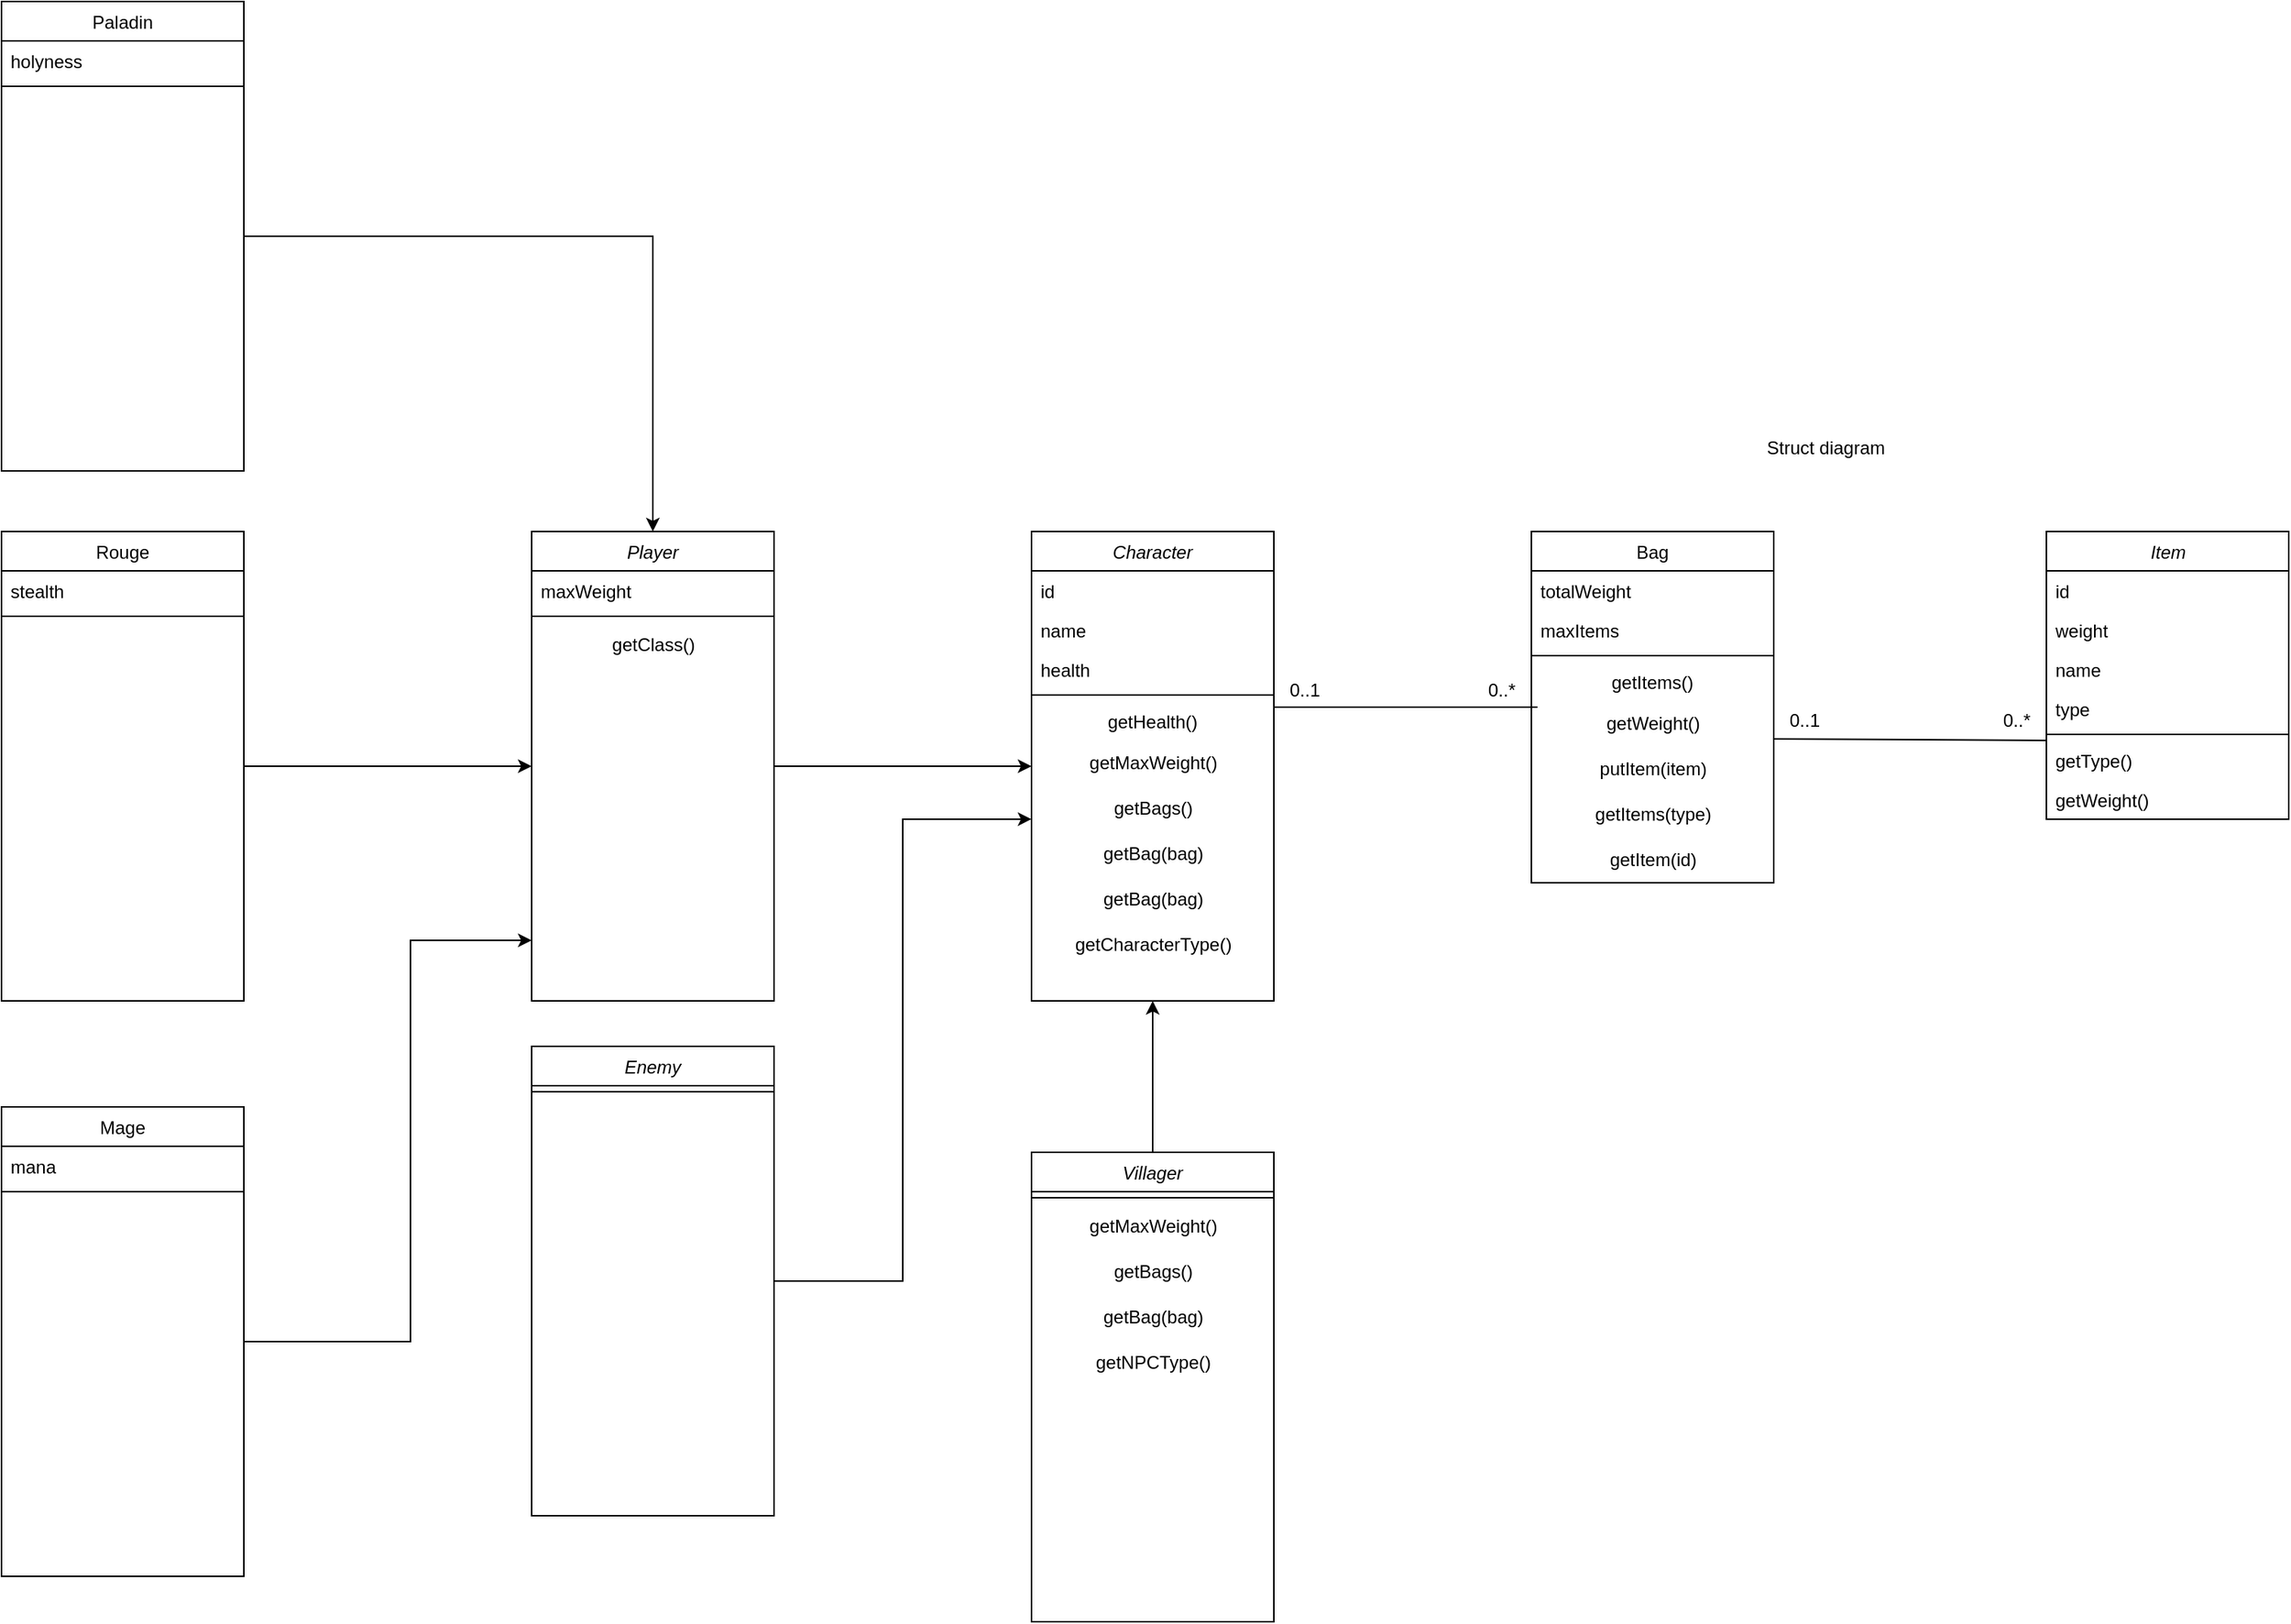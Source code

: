 <mxfile version="28.2.5">
  <diagram id="C5RBs43oDa-KdzZeNtuy" name="Page-1">
    <mxGraphModel dx="2356" dy="2756" grid="1" gridSize="10" guides="1" tooltips="1" connect="1" arrows="1" fold="1" page="1" pageScale="1" pageWidth="827" pageHeight="1169" math="0" shadow="0">
      <root>
        <mxCell id="WIyWlLk6GJQsqaUBKTNV-0" />
        <mxCell id="WIyWlLk6GJQsqaUBKTNV-1" parent="WIyWlLk6GJQsqaUBKTNV-0" />
        <mxCell id="0wpJqAecj9dKehnwzgmQ-12" style="rounded=0;orthogonalLoop=1;jettySize=auto;html=1;entryX=0;entryY=0;entryDx=0;entryDy=0;entryPerimeter=0;endArrow=none;endFill=0;exitX=1;exitY=0.833;exitDx=0;exitDy=0;exitPerimeter=0;" parent="WIyWlLk6GJQsqaUBKTNV-1" source="0wpJqAecj9dKehnwzgmQ-7" target="0wpJqAecj9dKehnwzgmQ-6" edge="1">
          <mxGeometry relative="1" as="geometry" />
        </mxCell>
        <mxCell id="zkfFHV4jXpPFQw0GAbJ--0" value="Bag" style="swimlane;fontStyle=0;align=center;verticalAlign=top;childLayout=stackLayout;horizontal=1;startSize=26;horizontalStack=0;resizeParent=1;resizeLast=0;collapsible=1;marginBottom=0;rounded=0;shadow=0;strokeWidth=1;" parent="WIyWlLk6GJQsqaUBKTNV-1" vertex="1">
          <mxGeometry x="220" y="120" width="160" height="232" as="geometry">
            <mxRectangle x="230" y="140" width="160" height="26" as="alternateBounds" />
          </mxGeometry>
        </mxCell>
        <mxCell id="zkfFHV4jXpPFQw0GAbJ--1" value="totalWeight" style="text;align=left;verticalAlign=top;spacingLeft=4;spacingRight=4;overflow=hidden;rotatable=0;points=[[0,0.5],[1,0.5]];portConstraint=eastwest;" parent="zkfFHV4jXpPFQw0GAbJ--0" vertex="1">
          <mxGeometry y="26" width="160" height="26" as="geometry" />
        </mxCell>
        <mxCell id="0wpJqAecj9dKehnwzgmQ-1" value="maxItems" style="text;align=left;verticalAlign=top;spacingLeft=4;spacingRight=4;overflow=hidden;rotatable=0;points=[[0,0.5],[1,0.5]];portConstraint=eastwest;rounded=0;shadow=0;html=0;" parent="zkfFHV4jXpPFQw0GAbJ--0" vertex="1">
          <mxGeometry y="52" width="160" height="26" as="geometry" />
        </mxCell>
        <mxCell id="zkfFHV4jXpPFQw0GAbJ--4" value="" style="line;html=1;strokeWidth=1;align=left;verticalAlign=middle;spacingTop=-1;spacingLeft=3;spacingRight=3;rotatable=0;labelPosition=right;points=[];portConstraint=eastwest;" parent="zkfFHV4jXpPFQw0GAbJ--0" vertex="1">
          <mxGeometry y="78" width="160" height="8" as="geometry" />
        </mxCell>
        <mxCell id="zkfFHV4jXpPFQw0GAbJ--5" value="getItems()" style="text;align=center;verticalAlign=top;spacingLeft=4;spacingRight=4;overflow=hidden;rotatable=0;points=[[0,0.5],[1,0.5]];portConstraint=eastwest;" parent="zkfFHV4jXpPFQw0GAbJ--0" vertex="1">
          <mxGeometry y="86" width="160" height="26" as="geometry" />
        </mxCell>
        <mxCell id="0wpJqAecj9dKehnwzgmQ-7" value="getWeight()" style="text;html=1;align=center;verticalAlign=middle;resizable=0;points=[];autosize=1;strokeColor=none;fillColor=none;" parent="zkfFHV4jXpPFQw0GAbJ--0" vertex="1">
          <mxGeometry y="112" width="160" height="30" as="geometry" />
        </mxCell>
        <mxCell id="0wpJqAecj9dKehnwzgmQ-8" value="putItem(item)" style="text;html=1;align=center;verticalAlign=middle;resizable=0;points=[];autosize=1;strokeColor=none;fillColor=none;" parent="zkfFHV4jXpPFQw0GAbJ--0" vertex="1">
          <mxGeometry y="142" width="160" height="30" as="geometry" />
        </mxCell>
        <mxCell id="0wpJqAecj9dKehnwzgmQ-9" value="getItems(type)" style="text;html=1;align=center;verticalAlign=middle;resizable=0;points=[];autosize=1;strokeColor=none;fillColor=none;" parent="zkfFHV4jXpPFQw0GAbJ--0" vertex="1">
          <mxGeometry y="172" width="160" height="30" as="geometry" />
        </mxCell>
        <mxCell id="0wpJqAecj9dKehnwzgmQ-10" value="getItem(id)" style="text;html=1;align=center;verticalAlign=middle;resizable=0;points=[];autosize=1;strokeColor=none;fillColor=none;" parent="zkfFHV4jXpPFQw0GAbJ--0" vertex="1">
          <mxGeometry y="202" width="160" height="30" as="geometry" />
        </mxCell>
        <mxCell id="0wpJqAecj9dKehnwzgmQ-0" value="Struct diagram" style="text;html=1;align=center;verticalAlign=middle;resizable=0;points=[];autosize=1;strokeColor=none;fillColor=none;" parent="WIyWlLk6GJQsqaUBKTNV-1" vertex="1">
          <mxGeometry x="364" y="50" width="100" height="30" as="geometry" />
        </mxCell>
        <mxCell id="0wpJqAecj9dKehnwzgmQ-2" value="Item" style="swimlane;fontStyle=2;align=center;verticalAlign=top;childLayout=stackLayout;horizontal=1;startSize=26;horizontalStack=0;resizeParent=1;resizeLast=0;collapsible=1;marginBottom=0;rounded=0;shadow=0;strokeWidth=1;html=1;" parent="WIyWlLk6GJQsqaUBKTNV-1" vertex="1">
          <mxGeometry x="560" y="120" width="160" height="190" as="geometry">
            <mxRectangle x="230" y="140" width="160" height="26" as="alternateBounds" />
          </mxGeometry>
        </mxCell>
        <mxCell id="0wpJqAecj9dKehnwzgmQ-11" value="id" style="text;align=left;verticalAlign=top;spacingLeft=4;spacingRight=4;overflow=hidden;rotatable=0;points=[[0,0.5],[1,0.5]];portConstraint=eastwest;" parent="0wpJqAecj9dKehnwzgmQ-2" vertex="1">
          <mxGeometry y="26" width="160" height="26" as="geometry" />
        </mxCell>
        <mxCell id="0wpJqAecj9dKehnwzgmQ-3" value="weight" style="text;align=left;verticalAlign=top;spacingLeft=4;spacingRight=4;overflow=hidden;rotatable=0;points=[[0,0.5],[1,0.5]];portConstraint=eastwest;" parent="0wpJqAecj9dKehnwzgmQ-2" vertex="1">
          <mxGeometry y="52" width="160" height="26" as="geometry" />
        </mxCell>
        <mxCell id="0wpJqAecj9dKehnwzgmQ-16" value="name" style="text;align=left;verticalAlign=top;spacingLeft=4;spacingRight=4;overflow=hidden;rotatable=0;points=[[0,0.5],[1,0.5]];portConstraint=eastwest;" parent="0wpJqAecj9dKehnwzgmQ-2" vertex="1">
          <mxGeometry y="78" width="160" height="26" as="geometry" />
        </mxCell>
        <mxCell id="0wpJqAecj9dKehnwzgmQ-4" value="type" style="text;align=left;verticalAlign=top;spacingLeft=4;spacingRight=4;overflow=hidden;rotatable=0;points=[[0,0.5],[1,0.5]];portConstraint=eastwest;rounded=0;shadow=0;html=0;" parent="0wpJqAecj9dKehnwzgmQ-2" vertex="1">
          <mxGeometry y="104" width="160" height="26" as="geometry" />
        </mxCell>
        <mxCell id="0wpJqAecj9dKehnwzgmQ-5" value="" style="line;html=1;strokeWidth=1;align=left;verticalAlign=middle;spacingTop=-1;spacingLeft=3;spacingRight=3;rotatable=0;labelPosition=right;points=[];portConstraint=eastwest;" parent="0wpJqAecj9dKehnwzgmQ-2" vertex="1">
          <mxGeometry y="130" width="160" height="8" as="geometry" />
        </mxCell>
        <mxCell id="0wpJqAecj9dKehnwzgmQ-6" value="getType()" style="text;align=left;verticalAlign=top;spacingLeft=4;spacingRight=4;overflow=hidden;rotatable=0;points=[[0,0.5],[1,0.5]];portConstraint=eastwest;" parent="0wpJqAecj9dKehnwzgmQ-2" vertex="1">
          <mxGeometry y="138" width="160" height="26" as="geometry" />
        </mxCell>
        <mxCell id="0wpJqAecj9dKehnwzgmQ-15" value="getWeight()" style="text;align=left;verticalAlign=top;spacingLeft=4;spacingRight=4;overflow=hidden;rotatable=0;points=[[0,0.5],[1,0.5]];portConstraint=eastwest;" parent="0wpJqAecj9dKehnwzgmQ-2" vertex="1">
          <mxGeometry y="164" width="160" height="26" as="geometry" />
        </mxCell>
        <mxCell id="0wpJqAecj9dKehnwzgmQ-13" value="0..1" style="text;html=1;align=center;verticalAlign=middle;resizable=0;points=[];autosize=1;strokeColor=none;fillColor=none;" parent="WIyWlLk6GJQsqaUBKTNV-1" vertex="1">
          <mxGeometry x="380" y="230" width="40" height="30" as="geometry" />
        </mxCell>
        <mxCell id="0wpJqAecj9dKehnwzgmQ-14" value="0..*" style="text;html=1;align=center;verticalAlign=middle;resizable=0;points=[];autosize=1;strokeColor=none;fillColor=none;" parent="WIyWlLk6GJQsqaUBKTNV-1" vertex="1">
          <mxGeometry x="520" y="230" width="40" height="30" as="geometry" />
        </mxCell>
        <mxCell id="0wpJqAecj9dKehnwzgmQ-17" value="Character" style="swimlane;fontStyle=2;align=center;verticalAlign=top;childLayout=stackLayout;horizontal=1;startSize=26;horizontalStack=0;resizeParent=1;resizeLast=0;collapsible=1;marginBottom=0;rounded=0;shadow=0;strokeWidth=1;" parent="WIyWlLk6GJQsqaUBKTNV-1" vertex="1">
          <mxGeometry x="-110" y="120" width="160" height="310" as="geometry">
            <mxRectangle x="230" y="140" width="160" height="26" as="alternateBounds" />
          </mxGeometry>
        </mxCell>
        <mxCell id="0wpJqAecj9dKehnwzgmQ-30" value="id" style="text;align=left;verticalAlign=top;spacingLeft=4;spacingRight=4;overflow=hidden;rotatable=0;points=[[0,0.5],[1,0.5]];portConstraint=eastwest;rounded=0;shadow=0;html=0;" parent="0wpJqAecj9dKehnwzgmQ-17" vertex="1">
          <mxGeometry y="26" width="160" height="26" as="geometry" />
        </mxCell>
        <mxCell id="0wpJqAecj9dKehnwzgmQ-19" value="name" style="text;align=left;verticalAlign=top;spacingLeft=4;spacingRight=4;overflow=hidden;rotatable=0;points=[[0,0.5],[1,0.5]];portConstraint=eastwest;rounded=0;shadow=0;html=0;" parent="0wpJqAecj9dKehnwzgmQ-17" vertex="1">
          <mxGeometry y="52" width="160" height="26" as="geometry" />
        </mxCell>
        <mxCell id="0wpJqAecj9dKehnwzgmQ-31" value="health" style="text;align=left;verticalAlign=top;spacingLeft=4;spacingRight=4;overflow=hidden;rotatable=0;points=[[0,0.5],[1,0.5]];portConstraint=eastwest;rounded=0;shadow=0;html=0;" parent="0wpJqAecj9dKehnwzgmQ-17" vertex="1">
          <mxGeometry y="78" width="160" height="26" as="geometry" />
        </mxCell>
        <mxCell id="0wpJqAecj9dKehnwzgmQ-20" value="" style="line;html=1;strokeWidth=1;align=left;verticalAlign=middle;spacingTop=-1;spacingLeft=3;spacingRight=3;rotatable=0;labelPosition=right;points=[];portConstraint=eastwest;" parent="0wpJqAecj9dKehnwzgmQ-17" vertex="1">
          <mxGeometry y="104" width="160" height="8" as="geometry" />
        </mxCell>
        <mxCell id="0wpJqAecj9dKehnwzgmQ-21" value="getHealth()" style="text;align=center;verticalAlign=top;spacingLeft=4;spacingRight=4;overflow=hidden;rotatable=0;points=[[0,0.5],[1,0.5]];portConstraint=eastwest;" parent="0wpJqAecj9dKehnwzgmQ-17" vertex="1">
          <mxGeometry y="112" width="160" height="26" as="geometry" />
        </mxCell>
        <mxCell id="0wpJqAecj9dKehnwzgmQ-22" value="getMaxWeight()" style="text;html=1;align=center;verticalAlign=middle;resizable=0;points=[];autosize=1;strokeColor=none;fillColor=none;" parent="0wpJqAecj9dKehnwzgmQ-17" vertex="1">
          <mxGeometry y="138" width="160" height="30" as="geometry" />
        </mxCell>
        <mxCell id="0wpJqAecj9dKehnwzgmQ-23" value="getBags()" style="text;html=1;align=center;verticalAlign=middle;resizable=0;points=[];autosize=1;strokeColor=none;fillColor=none;" parent="0wpJqAecj9dKehnwzgmQ-17" vertex="1">
          <mxGeometry y="168" width="160" height="30" as="geometry" />
        </mxCell>
        <mxCell id="0wpJqAecj9dKehnwzgmQ-24" value="getBag(bag)" style="text;html=1;align=center;verticalAlign=middle;resizable=0;points=[];autosize=1;strokeColor=none;fillColor=none;" parent="0wpJqAecj9dKehnwzgmQ-17" vertex="1">
          <mxGeometry y="198" width="160" height="30" as="geometry" />
        </mxCell>
        <mxCell id="0wpJqAecj9dKehnwzgmQ-71" value="getBag(bag)" style="text;html=1;align=center;verticalAlign=middle;resizable=0;points=[];autosize=1;strokeColor=none;fillColor=none;" parent="0wpJqAecj9dKehnwzgmQ-17" vertex="1">
          <mxGeometry y="228" width="160" height="30" as="geometry" />
        </mxCell>
        <mxCell id="0wpJqAecj9dKehnwzgmQ-72" value="getCharacterType()" style="text;html=1;align=center;verticalAlign=middle;resizable=0;points=[];autosize=1;strokeColor=none;fillColor=none;" parent="0wpJqAecj9dKehnwzgmQ-17" vertex="1">
          <mxGeometry y="258" width="160" height="30" as="geometry" />
        </mxCell>
        <mxCell id="0wpJqAecj9dKehnwzgmQ-26" style="edgeStyle=orthogonalEdgeStyle;rounded=0;orthogonalLoop=1;jettySize=auto;html=1;entryX=0.025;entryY=0.133;entryDx=0;entryDy=0;entryPerimeter=0;endArrow=none;endFill=0;" parent="WIyWlLk6GJQsqaUBKTNV-1" source="0wpJqAecj9dKehnwzgmQ-17" target="0wpJqAecj9dKehnwzgmQ-7" edge="1">
          <mxGeometry relative="1" as="geometry">
            <Array as="points">
              <mxPoint x="90" y="236" />
              <mxPoint x="90" y="236" />
            </Array>
          </mxGeometry>
        </mxCell>
        <mxCell id="0wpJqAecj9dKehnwzgmQ-27" value="0..*" style="text;html=1;align=center;verticalAlign=middle;resizable=0;points=[];autosize=1;strokeColor=none;fillColor=none;" parent="WIyWlLk6GJQsqaUBKTNV-1" vertex="1">
          <mxGeometry x="180" y="210" width="40" height="30" as="geometry" />
        </mxCell>
        <mxCell id="0wpJqAecj9dKehnwzgmQ-28" value="0..1" style="text;html=1;align=center;verticalAlign=middle;resizable=0;points=[];autosize=1;strokeColor=none;fillColor=none;" parent="WIyWlLk6GJQsqaUBKTNV-1" vertex="1">
          <mxGeometry x="50" y="210" width="40" height="30" as="geometry" />
        </mxCell>
        <mxCell id="0wpJqAecj9dKehnwzgmQ-57" style="edgeStyle=orthogonalEdgeStyle;rounded=0;orthogonalLoop=1;jettySize=auto;html=1;" parent="WIyWlLk6GJQsqaUBKTNV-1" source="0wpJqAecj9dKehnwzgmQ-46" target="0wpJqAecj9dKehnwzgmQ-17" edge="1">
          <mxGeometry relative="1" as="geometry" />
        </mxCell>
        <mxCell id="0wpJqAecj9dKehnwzgmQ-46" value="Player" style="swimlane;fontStyle=2;align=center;verticalAlign=top;childLayout=stackLayout;horizontal=1;startSize=26;horizontalStack=0;resizeParent=1;resizeLast=0;collapsible=1;marginBottom=0;rounded=0;shadow=0;strokeWidth=1;" parent="WIyWlLk6GJQsqaUBKTNV-1" vertex="1">
          <mxGeometry x="-440" y="120" width="160" height="310" as="geometry">
            <mxRectangle x="230" y="140" width="160" height="26" as="alternateBounds" />
          </mxGeometry>
        </mxCell>
        <mxCell id="0wpJqAecj9dKehnwzgmQ-48" value="maxWeight" style="text;align=left;verticalAlign=top;spacingLeft=4;spacingRight=4;overflow=hidden;rotatable=0;points=[[0,0.5],[1,0.5]];portConstraint=eastwest;" parent="0wpJqAecj9dKehnwzgmQ-46" vertex="1">
          <mxGeometry y="26" width="160" height="26" as="geometry" />
        </mxCell>
        <mxCell id="0wpJqAecj9dKehnwzgmQ-51" value="" style="line;html=1;strokeWidth=1;align=left;verticalAlign=middle;spacingTop=-1;spacingLeft=3;spacingRight=3;rotatable=0;labelPosition=right;points=[];portConstraint=eastwest;" parent="0wpJqAecj9dKehnwzgmQ-46" vertex="1">
          <mxGeometry y="52" width="160" height="8" as="geometry" />
        </mxCell>
        <mxCell id="0wpJqAecj9dKehnwzgmQ-70" value="getClass()" style="text;html=1;align=center;verticalAlign=middle;resizable=0;points=[];autosize=1;strokeColor=none;fillColor=none;" parent="0wpJqAecj9dKehnwzgmQ-46" vertex="1">
          <mxGeometry y="60" width="160" height="30" as="geometry" />
        </mxCell>
        <mxCell id="0wpJqAecj9dKehnwzgmQ-88" style="edgeStyle=orthogonalEdgeStyle;rounded=0;orthogonalLoop=1;jettySize=auto;html=1;" parent="WIyWlLk6GJQsqaUBKTNV-1" source="0wpJqAecj9dKehnwzgmQ-59" target="0wpJqAecj9dKehnwzgmQ-17" edge="1">
          <mxGeometry relative="1" as="geometry" />
        </mxCell>
        <mxCell id="0wpJqAecj9dKehnwzgmQ-59" value="Villager" style="swimlane;fontStyle=2;align=center;verticalAlign=top;childLayout=stackLayout;horizontal=1;startSize=26;horizontalStack=0;resizeParent=1;resizeLast=0;collapsible=1;marginBottom=0;rounded=0;shadow=0;strokeWidth=1;" parent="WIyWlLk6GJQsqaUBKTNV-1" vertex="1">
          <mxGeometry x="-110" y="530" width="160" height="310" as="geometry">
            <mxRectangle x="230" y="140" width="160" height="26" as="alternateBounds" />
          </mxGeometry>
        </mxCell>
        <mxCell id="0wpJqAecj9dKehnwzgmQ-64" value="" style="line;html=1;strokeWidth=1;align=left;verticalAlign=middle;spacingTop=-1;spacingLeft=3;spacingRight=3;rotatable=0;labelPosition=right;points=[];portConstraint=eastwest;" parent="0wpJqAecj9dKehnwzgmQ-59" vertex="1">
          <mxGeometry y="26" width="160" height="8" as="geometry" />
        </mxCell>
        <mxCell id="0wpJqAecj9dKehnwzgmQ-66" value="getMaxWeight()" style="text;html=1;align=center;verticalAlign=middle;resizable=0;points=[];autosize=1;strokeColor=none;fillColor=none;" parent="0wpJqAecj9dKehnwzgmQ-59" vertex="1">
          <mxGeometry y="34" width="160" height="30" as="geometry" />
        </mxCell>
        <mxCell id="0wpJqAecj9dKehnwzgmQ-67" value="getBags()" style="text;html=1;align=center;verticalAlign=middle;resizable=0;points=[];autosize=1;strokeColor=none;fillColor=none;" parent="0wpJqAecj9dKehnwzgmQ-59" vertex="1">
          <mxGeometry y="64" width="160" height="30" as="geometry" />
        </mxCell>
        <mxCell id="0wpJqAecj9dKehnwzgmQ-68" value="getBag(bag)" style="text;html=1;align=center;verticalAlign=middle;resizable=0;points=[];autosize=1;strokeColor=none;fillColor=none;" parent="0wpJqAecj9dKehnwzgmQ-59" vertex="1">
          <mxGeometry y="94" width="160" height="30" as="geometry" />
        </mxCell>
        <mxCell id="0wpJqAecj9dKehnwzgmQ-73" value="getNPCType()" style="text;html=1;align=center;verticalAlign=middle;resizable=0;points=[];autosize=1;strokeColor=none;fillColor=none;" parent="0wpJqAecj9dKehnwzgmQ-59" vertex="1">
          <mxGeometry y="124" width="160" height="30" as="geometry" />
        </mxCell>
        <mxCell id="0wpJqAecj9dKehnwzgmQ-78" style="edgeStyle=orthogonalEdgeStyle;rounded=0;orthogonalLoop=1;jettySize=auto;html=1;" parent="WIyWlLk6GJQsqaUBKTNV-1" source="0wpJqAecj9dKehnwzgmQ-74" target="0wpJqAecj9dKehnwzgmQ-46" edge="1">
          <mxGeometry relative="1" as="geometry" />
        </mxCell>
        <mxCell id="0wpJqAecj9dKehnwzgmQ-74" value="Rouge" style="swimlane;fontStyle=0;align=center;verticalAlign=top;childLayout=stackLayout;horizontal=1;startSize=26;horizontalStack=0;resizeParent=1;resizeLast=0;collapsible=1;marginBottom=0;rounded=0;shadow=0;strokeWidth=1;" parent="WIyWlLk6GJQsqaUBKTNV-1" vertex="1">
          <mxGeometry x="-790" y="120" width="160" height="310" as="geometry">
            <mxRectangle x="230" y="140" width="160" height="26" as="alternateBounds" />
          </mxGeometry>
        </mxCell>
        <mxCell id="0wpJqAecj9dKehnwzgmQ-86" value="stealth" style="text;align=left;verticalAlign=top;spacingLeft=4;spacingRight=4;overflow=hidden;rotatable=0;points=[[0,0.5],[1,0.5]];portConstraint=eastwest;" parent="0wpJqAecj9dKehnwzgmQ-74" vertex="1">
          <mxGeometry y="26" width="160" height="26" as="geometry" />
        </mxCell>
        <mxCell id="0wpJqAecj9dKehnwzgmQ-76" value="" style="line;html=1;strokeWidth=1;align=left;verticalAlign=middle;spacingTop=-1;spacingLeft=3;spacingRight=3;rotatable=0;labelPosition=right;points=[];portConstraint=eastwest;" parent="0wpJqAecj9dKehnwzgmQ-74" vertex="1">
          <mxGeometry y="52" width="160" height="8" as="geometry" />
        </mxCell>
        <mxCell id="0wpJqAecj9dKehnwzgmQ-81" style="edgeStyle=orthogonalEdgeStyle;rounded=0;orthogonalLoop=1;jettySize=auto;html=1;" parent="WIyWlLk6GJQsqaUBKTNV-1" source="0wpJqAecj9dKehnwzgmQ-79" target="0wpJqAecj9dKehnwzgmQ-46" edge="1">
          <mxGeometry relative="1" as="geometry" />
        </mxCell>
        <mxCell id="0wpJqAecj9dKehnwzgmQ-79" value="Paladin" style="swimlane;fontStyle=0;align=center;verticalAlign=top;childLayout=stackLayout;horizontal=1;startSize=26;horizontalStack=0;resizeParent=1;resizeLast=0;collapsible=1;marginBottom=0;rounded=0;shadow=0;strokeWidth=1;" parent="WIyWlLk6GJQsqaUBKTNV-1" vertex="1">
          <mxGeometry x="-790" y="-230" width="160" height="310" as="geometry">
            <mxRectangle x="230" y="140" width="160" height="26" as="alternateBounds" />
          </mxGeometry>
        </mxCell>
        <mxCell id="0wpJqAecj9dKehnwzgmQ-87" value="holyness" style="text;align=left;verticalAlign=top;spacingLeft=4;spacingRight=4;overflow=hidden;rotatable=0;points=[[0,0.5],[1,0.5]];portConstraint=eastwest;" parent="0wpJqAecj9dKehnwzgmQ-79" vertex="1">
          <mxGeometry y="26" width="160" height="26" as="geometry" />
        </mxCell>
        <mxCell id="0wpJqAecj9dKehnwzgmQ-80" value="" style="line;html=1;strokeWidth=1;align=left;verticalAlign=middle;spacingTop=-1;spacingLeft=3;spacingRight=3;rotatable=0;labelPosition=right;points=[];portConstraint=eastwest;" parent="0wpJqAecj9dKehnwzgmQ-79" vertex="1">
          <mxGeometry y="52" width="160" height="8" as="geometry" />
        </mxCell>
        <mxCell id="0wpJqAecj9dKehnwzgmQ-84" style="edgeStyle=orthogonalEdgeStyle;rounded=0;orthogonalLoop=1;jettySize=auto;html=1;" parent="WIyWlLk6GJQsqaUBKTNV-1" source="0wpJqAecj9dKehnwzgmQ-82" target="0wpJqAecj9dKehnwzgmQ-46" edge="1">
          <mxGeometry relative="1" as="geometry">
            <Array as="points">
              <mxPoint x="-520" y="655" />
              <mxPoint x="-520" y="390" />
            </Array>
          </mxGeometry>
        </mxCell>
        <mxCell id="0wpJqAecj9dKehnwzgmQ-82" value="Mage" style="swimlane;fontStyle=0;align=center;verticalAlign=top;childLayout=stackLayout;horizontal=1;startSize=26;horizontalStack=0;resizeParent=1;resizeLast=0;collapsible=1;marginBottom=0;rounded=0;shadow=0;strokeWidth=1;" parent="WIyWlLk6GJQsqaUBKTNV-1" vertex="1">
          <mxGeometry x="-790" y="500" width="160" height="310" as="geometry">
            <mxRectangle x="230" y="140" width="160" height="26" as="alternateBounds" />
          </mxGeometry>
        </mxCell>
        <mxCell id="0wpJqAecj9dKehnwzgmQ-85" value="mana" style="text;align=left;verticalAlign=top;spacingLeft=4;spacingRight=4;overflow=hidden;rotatable=0;points=[[0,0.5],[1,0.5]];portConstraint=eastwest;" parent="0wpJqAecj9dKehnwzgmQ-82" vertex="1">
          <mxGeometry y="26" width="160" height="26" as="geometry" />
        </mxCell>
        <mxCell id="0wpJqAecj9dKehnwzgmQ-83" value="" style="line;html=1;strokeWidth=1;align=left;verticalAlign=middle;spacingTop=-1;spacingLeft=3;spacingRight=3;rotatable=0;labelPosition=right;points=[];portConstraint=eastwest;" parent="0wpJqAecj9dKehnwzgmQ-82" vertex="1">
          <mxGeometry y="52" width="160" height="8" as="geometry" />
        </mxCell>
        <mxCell id="0wpJqAecj9dKehnwzgmQ-89" value="Enemy" style="swimlane;fontStyle=2;align=center;verticalAlign=top;childLayout=stackLayout;horizontal=1;startSize=26;horizontalStack=0;resizeParent=1;resizeLast=0;collapsible=1;marginBottom=0;rounded=0;shadow=0;strokeWidth=1;" parent="WIyWlLk6GJQsqaUBKTNV-1" vertex="1">
          <mxGeometry x="-440" y="460" width="160" height="310" as="geometry">
            <mxRectangle x="230" y="140" width="160" height="26" as="alternateBounds" />
          </mxGeometry>
        </mxCell>
        <mxCell id="0wpJqAecj9dKehnwzgmQ-90" value="" style="line;html=1;strokeWidth=1;align=left;verticalAlign=middle;spacingTop=-1;spacingLeft=3;spacingRight=3;rotatable=0;labelPosition=right;points=[];portConstraint=eastwest;" parent="0wpJqAecj9dKehnwzgmQ-89" vertex="1">
          <mxGeometry y="26" width="160" height="8" as="geometry" />
        </mxCell>
        <mxCell id="CfbZokqlB_MWBwD8UXIR-0" style="edgeStyle=orthogonalEdgeStyle;rounded=0;orthogonalLoop=1;jettySize=auto;html=1;entryX=0;entryY=0.733;entryDx=0;entryDy=0;entryPerimeter=0;" edge="1" parent="WIyWlLk6GJQsqaUBKTNV-1" source="0wpJqAecj9dKehnwzgmQ-89" target="0wpJqAecj9dKehnwzgmQ-23">
          <mxGeometry relative="1" as="geometry" />
        </mxCell>
      </root>
    </mxGraphModel>
  </diagram>
</mxfile>
